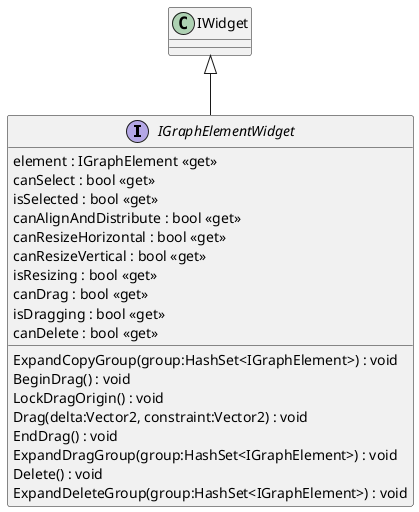 @startuml
interface IGraphElementWidget {
    element : IGraphElement <<get>>
    canSelect : bool <<get>>
    isSelected : bool <<get>>
    canAlignAndDistribute : bool <<get>>
    ExpandCopyGroup(group:HashSet<IGraphElement>) : void
    canResizeHorizontal : bool <<get>>
    canResizeVertical : bool <<get>>
    isResizing : bool <<get>>
    canDrag : bool <<get>>
    isDragging : bool <<get>>
    BeginDrag() : void
    LockDragOrigin() : void
    Drag(delta:Vector2, constraint:Vector2) : void
    EndDrag() : void
    ExpandDragGroup(group:HashSet<IGraphElement>) : void
    canDelete : bool <<get>>
    Delete() : void
    ExpandDeleteGroup(group:HashSet<IGraphElement>) : void
}
IWidget <|-- IGraphElementWidget
@enduml
